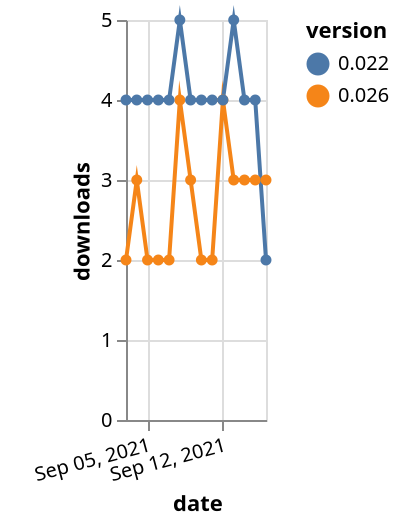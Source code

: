{"$schema": "https://vega.github.io/schema/vega-lite/v5.json", "description": "A simple bar chart with embedded data.", "data": {"values": [{"date": "2021-09-03", "total": 2539, "delta": 2, "version": "0.026"}, {"date": "2021-09-04", "total": 2542, "delta": 3, "version": "0.026"}, {"date": "2021-09-05", "total": 2544, "delta": 2, "version": "0.026"}, {"date": "2021-09-06", "total": 2546, "delta": 2, "version": "0.026"}, {"date": "2021-09-07", "total": 2548, "delta": 2, "version": "0.026"}, {"date": "2021-09-08", "total": 2552, "delta": 4, "version": "0.026"}, {"date": "2021-09-09", "total": 2555, "delta": 3, "version": "0.026"}, {"date": "2021-09-10", "total": 2557, "delta": 2, "version": "0.026"}, {"date": "2021-09-11", "total": 2559, "delta": 2, "version": "0.026"}, {"date": "2021-09-12", "total": 2563, "delta": 4, "version": "0.026"}, {"date": "2021-09-13", "total": 2566, "delta": 3, "version": "0.026"}, {"date": "2021-09-14", "total": 2569, "delta": 3, "version": "0.026"}, {"date": "2021-09-15", "total": 2572, "delta": 3, "version": "0.026"}, {"date": "2021-09-16", "total": 2575, "delta": 3, "version": "0.026"}, {"date": "2021-09-03", "total": 4907, "delta": 4, "version": "0.022"}, {"date": "2021-09-04", "total": 4911, "delta": 4, "version": "0.022"}, {"date": "2021-09-05", "total": 4915, "delta": 4, "version": "0.022"}, {"date": "2021-09-06", "total": 4919, "delta": 4, "version": "0.022"}, {"date": "2021-09-07", "total": 4923, "delta": 4, "version": "0.022"}, {"date": "2021-09-08", "total": 4928, "delta": 5, "version": "0.022"}, {"date": "2021-09-09", "total": 4932, "delta": 4, "version": "0.022"}, {"date": "2021-09-10", "total": 4936, "delta": 4, "version": "0.022"}, {"date": "2021-09-11", "total": 4940, "delta": 4, "version": "0.022"}, {"date": "2021-09-12", "total": 4944, "delta": 4, "version": "0.022"}, {"date": "2021-09-13", "total": 4949, "delta": 5, "version": "0.022"}, {"date": "2021-09-14", "total": 4953, "delta": 4, "version": "0.022"}, {"date": "2021-09-15", "total": 4957, "delta": 4, "version": "0.022"}, {"date": "2021-09-16", "total": 4959, "delta": 2, "version": "0.022"}]}, "width": "container", "mark": {"type": "line", "point": {"filled": true}}, "encoding": {"x": {"field": "date", "type": "temporal", "timeUnit": "yearmonthdate", "title": "date", "axis": {"labelAngle": -15}}, "y": {"field": "delta", "type": "quantitative", "title": "downloads"}, "color": {"field": "version", "type": "nominal"}, "tooltip": {"field": "delta"}}}